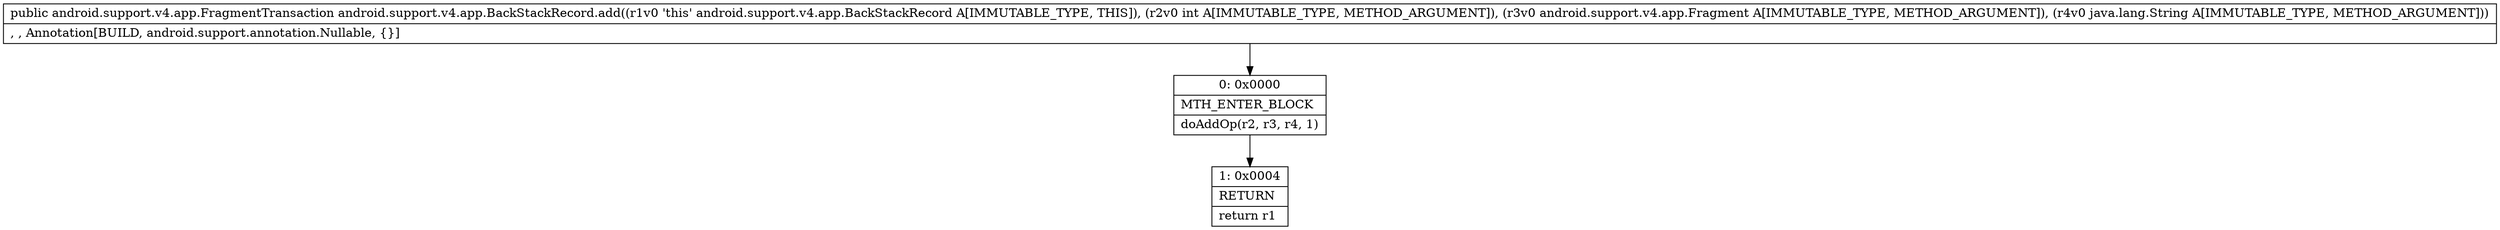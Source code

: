 digraph "CFG forandroid.support.v4.app.BackStackRecord.add(ILandroid\/support\/v4\/app\/Fragment;Ljava\/lang\/String;)Landroid\/support\/v4\/app\/FragmentTransaction;" {
Node_0 [shape=record,label="{0\:\ 0x0000|MTH_ENTER_BLOCK\l|doAddOp(r2, r3, r4, 1)\l}"];
Node_1 [shape=record,label="{1\:\ 0x0004|RETURN\l|return r1\l}"];
MethodNode[shape=record,label="{public android.support.v4.app.FragmentTransaction android.support.v4.app.BackStackRecord.add((r1v0 'this' android.support.v4.app.BackStackRecord A[IMMUTABLE_TYPE, THIS]), (r2v0 int A[IMMUTABLE_TYPE, METHOD_ARGUMENT]), (r3v0 android.support.v4.app.Fragment A[IMMUTABLE_TYPE, METHOD_ARGUMENT]), (r4v0 java.lang.String A[IMMUTABLE_TYPE, METHOD_ARGUMENT]))  | , , Annotation[BUILD, android.support.annotation.Nullable, \{\}]\l}"];
MethodNode -> Node_0;
Node_0 -> Node_1;
}


